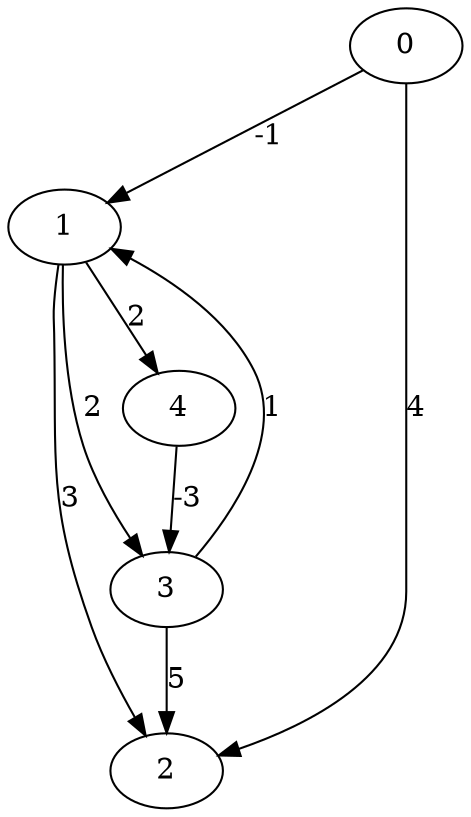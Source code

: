 digraph{
    0->1 [label=-1] [weight=-1]
    0->2 [label=4] [weight=4]
    1->2 [label=3] [weight=3]
    1->3 [label=2] [weight=2]
    1->4 [label=2] [weight=2]
    3->1 [label=1] [weight=1]
    3->2 [label=5] [weight=5]
    4->3 [label=-3] [weight=-3]
}
